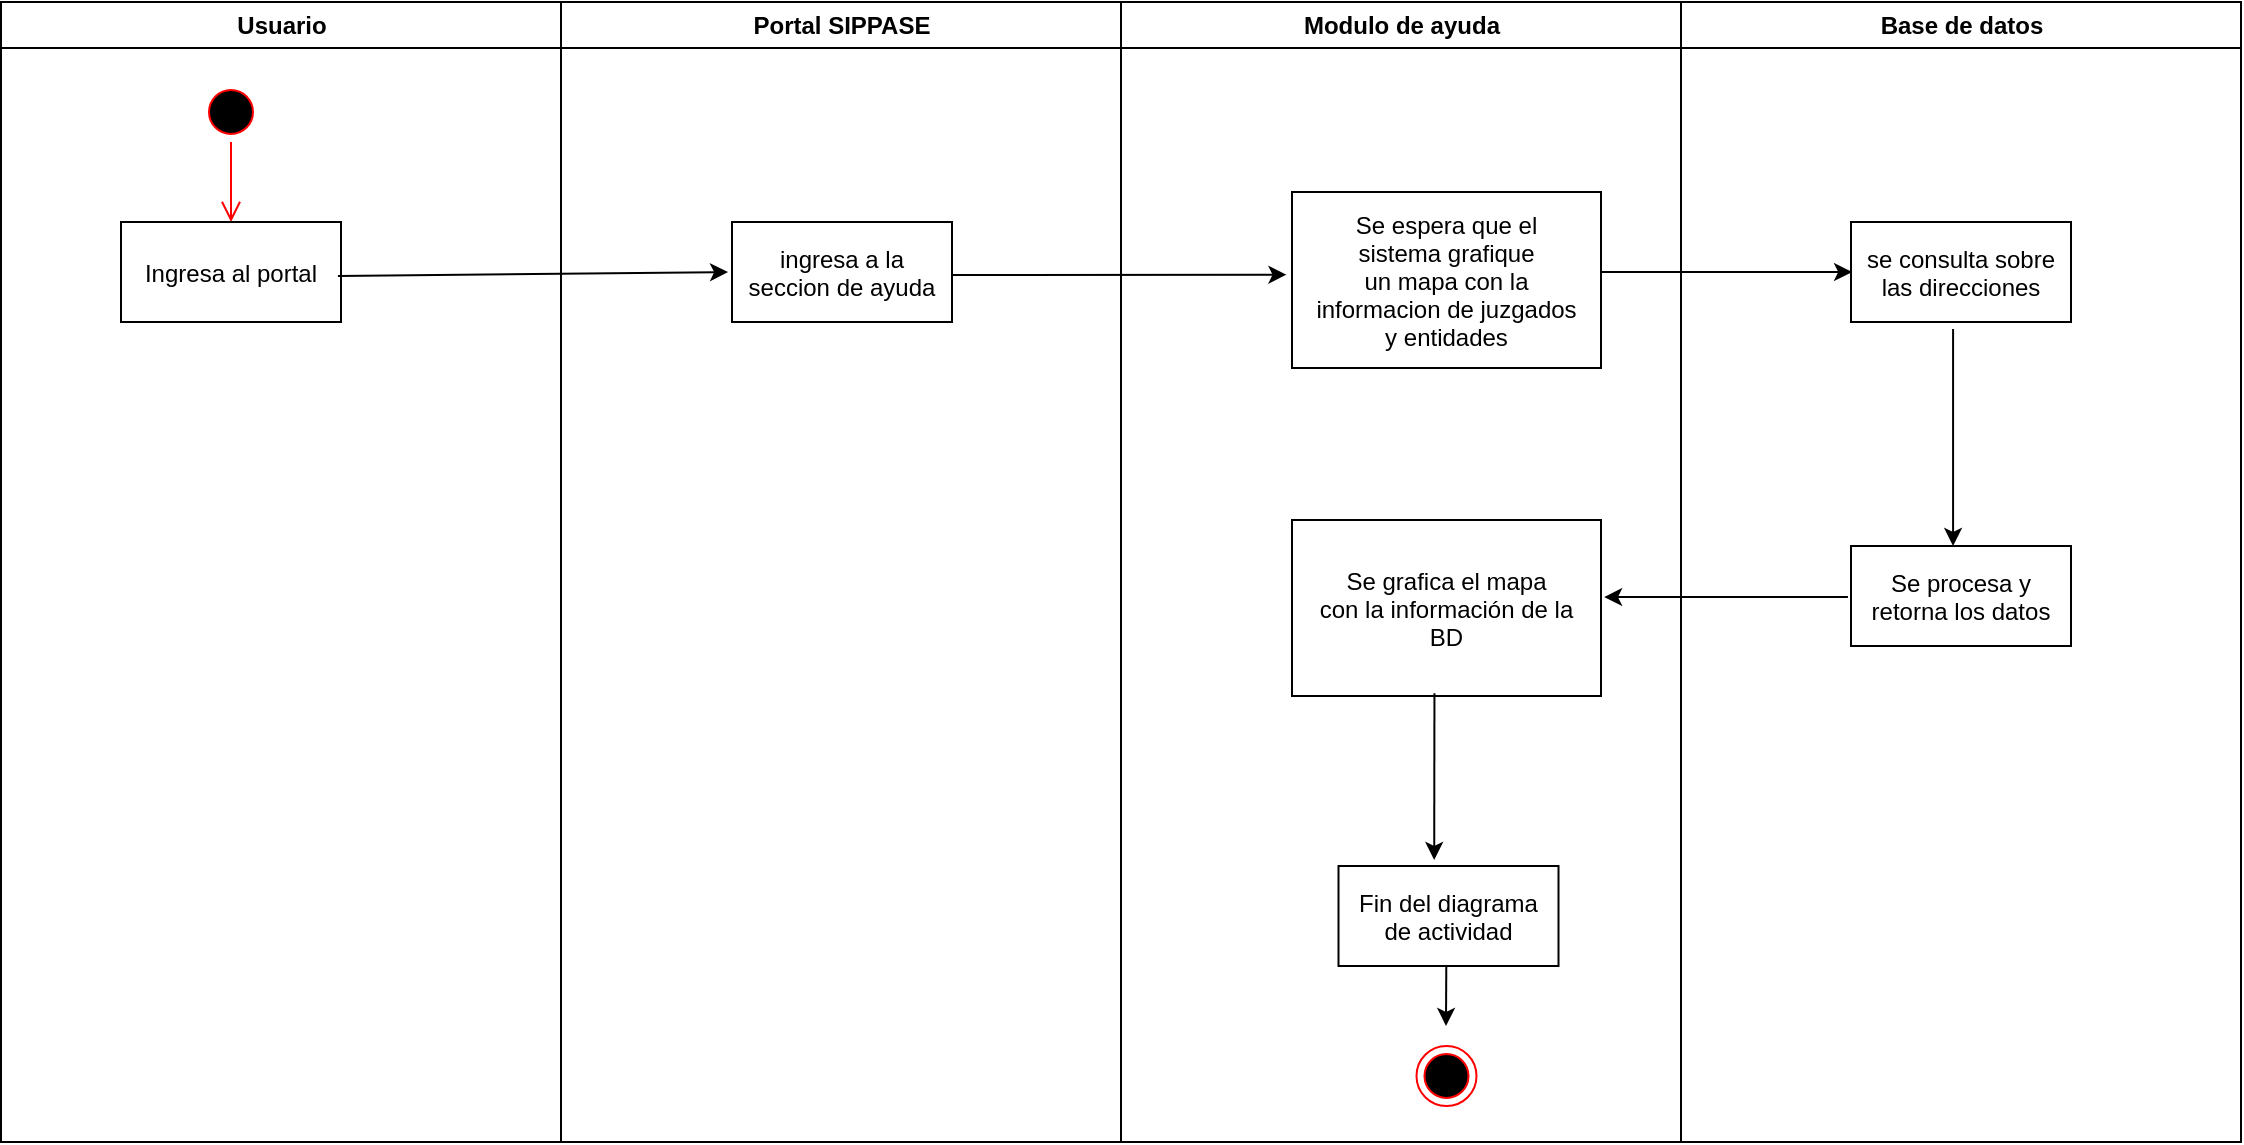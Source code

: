 <mxfile version="20.2.5" type="github">
  <diagram name="Page-1" id="e7e014a7-5840-1c2e-5031-d8a46d1fe8dd">
    <mxGraphModel dx="1720" dy="1020" grid="1" gridSize="10" guides="1" tooltips="1" connect="1" arrows="1" fold="1" page="1" pageScale="1" pageWidth="1169" pageHeight="826" background="none" math="0" shadow="0">
      <root>
        <mxCell id="0" />
        <mxCell id="1" parent="0" />
        <mxCell id="2" value="Usuario" style="swimlane;whiteSpace=wrap" parent="1" vertex="1">
          <mxGeometry x="164.5" y="128" width="280" height="570" as="geometry" />
        </mxCell>
        <mxCell id="5" value="" style="ellipse;shape=startState;fillColor=#000000;strokeColor=#ff0000;" parent="2" vertex="1">
          <mxGeometry x="100" y="40" width="30" height="30" as="geometry" />
        </mxCell>
        <mxCell id="6" value="" style="edgeStyle=elbowEdgeStyle;elbow=horizontal;verticalAlign=bottom;endArrow=open;endSize=8;strokeColor=#FF0000;endFill=1;rounded=0" parent="2" source="5" target="7" edge="1">
          <mxGeometry x="100" y="40" as="geometry">
            <mxPoint x="115" y="110" as="targetPoint" />
          </mxGeometry>
        </mxCell>
        <mxCell id="7" value="Ingresa al portal" style="" parent="2" vertex="1">
          <mxGeometry x="60" y="110" width="110" height="50" as="geometry" />
        </mxCell>
        <mxCell id="3" value="Portal SIPPASE" style="swimlane;whiteSpace=wrap" parent="1" vertex="1">
          <mxGeometry x="444.5" y="128" width="280" height="570" as="geometry" />
        </mxCell>
        <mxCell id="15" value="ingresa a la &#xa;seccion de ayuda" style="" parent="3" vertex="1">
          <mxGeometry x="85.5" y="110" width="110" height="50" as="geometry" />
        </mxCell>
        <mxCell id="4" value="Modulo de ayuda" style="swimlane;whiteSpace=wrap" parent="1" vertex="1">
          <mxGeometry x="724.5" y="128" width="280" height="570" as="geometry" />
        </mxCell>
        <mxCell id="tx-Aktgo9ccaCD24TlIo-47" value="Se espera que el&#xa;sistema grafique&#xa;un mapa con la&#xa;informacion de juzgados&#xa;y entidades" style="" vertex="1" parent="4">
          <mxGeometry x="85.5" y="95" width="154.5" height="88" as="geometry" />
        </mxCell>
        <mxCell id="tx-Aktgo9ccaCD24TlIo-52" value="Se grafica el mapa&#xa;con la información de la&#xa;BD" style="" vertex="1" parent="4">
          <mxGeometry x="85.5" y="259" width="154.5" height="88" as="geometry" />
        </mxCell>
        <mxCell id="tx-Aktgo9ccaCD24TlIo-43" value="Fin del diagrama&#xa;de actividad" style="" vertex="1" parent="4">
          <mxGeometry x="108.75" y="432" width="110" height="50" as="geometry" />
        </mxCell>
        <mxCell id="tx-Aktgo9ccaCD24TlIo-45" value="" style="ellipse;shape=endState;fillColor=#000000;strokeColor=#ff0000" vertex="1" parent="4">
          <mxGeometry x="147.75" y="522" width="30" height="30" as="geometry" />
        </mxCell>
        <mxCell id="tx-Aktgo9ccaCD24TlIo-57" value="" style="endArrow=classic;html=1;rounded=0;exitX=0.461;exitY=0.985;exitDx=0;exitDy=0;exitPerimeter=0;entryX=0.435;entryY=-0.06;entryDx=0;entryDy=0;entryPerimeter=0;" edge="1" parent="4" source="tx-Aktgo9ccaCD24TlIo-52" target="tx-Aktgo9ccaCD24TlIo-43">
          <mxGeometry width="50" height="50" relative="1" as="geometry">
            <mxPoint x="25.5" y="392.14" as="sourcePoint" />
            <mxPoint x="192.719" y="392" as="targetPoint" />
          </mxGeometry>
        </mxCell>
        <mxCell id="tx-Aktgo9ccaCD24TlIo-60" value="" style="endArrow=classic;html=1;rounded=0;exitX=0.49;exitY=1.001;exitDx=0;exitDy=0;exitPerimeter=0;" edge="1" parent="4" source="tx-Aktgo9ccaCD24TlIo-43">
          <mxGeometry width="50" height="50" relative="1" as="geometry">
            <mxPoint x="158.75" y="487.3" as="sourcePoint" />
            <mxPoint x="162.5" y="512" as="targetPoint" />
          </mxGeometry>
        </mxCell>
        <mxCell id="tx-Aktgo9ccaCD24TlIo-41" value="" style="endArrow=classic;html=1;rounded=0;exitX=0.986;exitY=0.54;exitDx=0;exitDy=0;exitPerimeter=0;entryX=-0.018;entryY=0.5;entryDx=0;entryDy=0;entryPerimeter=0;" edge="1" parent="1" source="7" target="15">
          <mxGeometry width="50" height="50" relative="1" as="geometry">
            <mxPoint x="380" y="270" as="sourcePoint" />
            <mxPoint x="470" y="263" as="targetPoint" />
          </mxGeometry>
        </mxCell>
        <mxCell id="tx-Aktgo9ccaCD24TlIo-42" value="Base de datos" style="swimlane;whiteSpace=wrap" vertex="1" parent="1">
          <mxGeometry x="1004.5" y="128" width="280" height="570" as="geometry" />
        </mxCell>
        <mxCell id="tx-Aktgo9ccaCD24TlIo-50" value="se consulta sobre&#xa;las direcciones" style="" vertex="1" parent="tx-Aktgo9ccaCD24TlIo-42">
          <mxGeometry x="85" y="110" width="110" height="50" as="geometry" />
        </mxCell>
        <mxCell id="tx-Aktgo9ccaCD24TlIo-53" value="Se procesa y&#xa;retorna los datos" style="" vertex="1" parent="tx-Aktgo9ccaCD24TlIo-42">
          <mxGeometry x="85" y="272" width="110" height="50" as="geometry" />
        </mxCell>
        <mxCell id="tx-Aktgo9ccaCD24TlIo-54" value="" style="endArrow=classic;html=1;rounded=0;exitX=0.464;exitY=1.07;exitDx=0;exitDy=0;exitPerimeter=0;entryX=0.464;entryY=0;entryDx=0;entryDy=0;entryPerimeter=0;" edge="1" parent="tx-Aktgo9ccaCD24TlIo-42" source="tx-Aktgo9ccaCD24TlIo-50" target="tx-Aktgo9ccaCD24TlIo-53">
          <mxGeometry width="50" height="50" relative="1" as="geometry">
            <mxPoint x="89.996" y="222.04" as="sourcePoint" />
            <mxPoint x="216.01" y="222" as="targetPoint" />
          </mxGeometry>
        </mxCell>
        <mxCell id="tx-Aktgo9ccaCD24TlIo-49" value="" style="endArrow=classic;html=1;rounded=0;exitX=1;exitY=0.53;exitDx=0;exitDy=0;exitPerimeter=0;entryX=-0.018;entryY=0.47;entryDx=0;entryDy=0;entryPerimeter=0;" edge="1" parent="1" source="15" target="tx-Aktgo9ccaCD24TlIo-47">
          <mxGeometry width="50" height="50" relative="1" as="geometry">
            <mxPoint x="660" y="370" as="sourcePoint" />
            <mxPoint x="710" y="320" as="targetPoint" />
          </mxGeometry>
        </mxCell>
        <mxCell id="tx-Aktgo9ccaCD24TlIo-51" value="" style="endArrow=classic;html=1;rounded=0;exitX=0.997;exitY=0.455;exitDx=0;exitDy=0;exitPerimeter=0;entryX=0.005;entryY=0.5;entryDx=0;entryDy=0;entryPerimeter=0;" edge="1" parent="1" source="tx-Aktgo9ccaCD24TlIo-47" target="tx-Aktgo9ccaCD24TlIo-50">
          <mxGeometry width="50" height="50" relative="1" as="geometry">
            <mxPoint x="970" y="290.14" as="sourcePoint" />
            <mxPoint x="1137.219" y="290" as="targetPoint" />
          </mxGeometry>
        </mxCell>
        <mxCell id="tx-Aktgo9ccaCD24TlIo-56" value="" style="endArrow=classic;html=1;rounded=0;exitX=-0.014;exitY=0.51;exitDx=0;exitDy=0;exitPerimeter=0;entryX=1.01;entryY=0.438;entryDx=0;entryDy=0;entryPerimeter=0;" edge="1" parent="1" source="tx-Aktgo9ccaCD24TlIo-53" target="tx-Aktgo9ccaCD24TlIo-52">
          <mxGeometry width="50" height="50" relative="1" as="geometry">
            <mxPoint x="1065.89" y="480.14" as="sourcePoint" />
            <mxPoint x="1233.109" y="480" as="targetPoint" />
          </mxGeometry>
        </mxCell>
      </root>
    </mxGraphModel>
  </diagram>
</mxfile>
